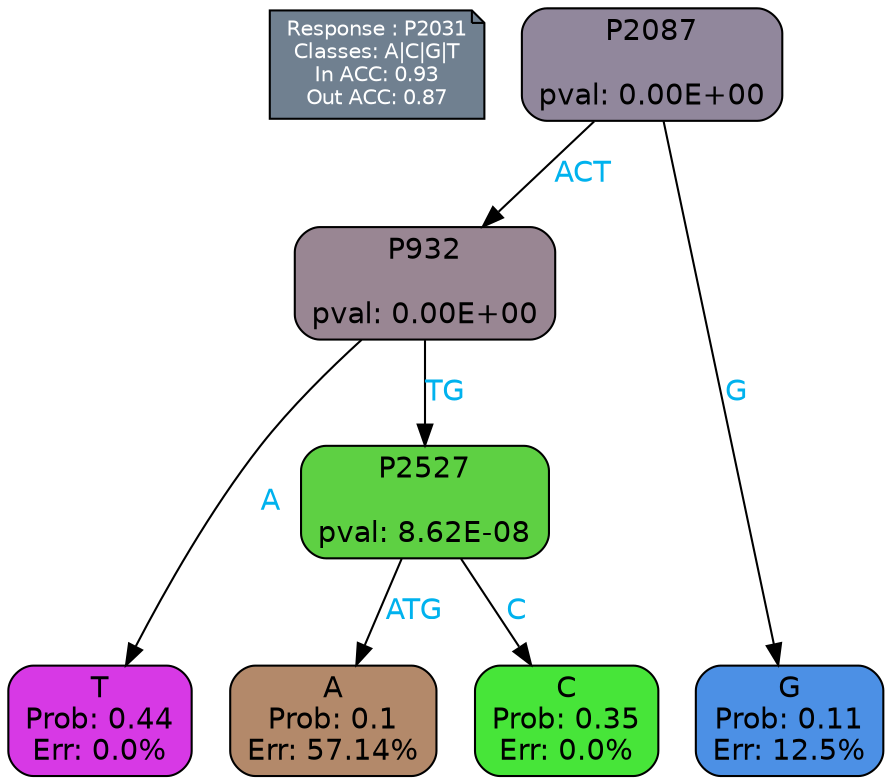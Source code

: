 digraph Tree {
node [shape=box, style="filled, rounded", color="black", fontname=helvetica] ;
graph [ranksep=equally, splines=polylines, bgcolor=transparent, dpi=600] ;
edge [fontname=helvetica] ;
LEGEND [label="Response : P2031
Classes: A|C|G|T
In ACC: 0.93
Out ACC: 0.87
",shape=note,align=left,style=filled,fillcolor="slategray",fontcolor="white",fontsize=10];1 [label="P2087

pval: 0.00E+00", fillcolor="#91879c"] ;
2 [label="P932

pval: 0.00E+00", fillcolor="#998693"] ;
3 [label="T
Prob: 0.44
Err: 0.0%", fillcolor="#d739e5"] ;
4 [label="P2527

pval: 8.62E-08", fillcolor="#5ed043"] ;
5 [label="A
Prob: 0.1
Err: 57.14%", fillcolor="#b3896a"] ;
6 [label="C
Prob: 0.35
Err: 0.0%", fillcolor="#47e539"] ;
7 [label="G
Prob: 0.11
Err: 12.5%", fillcolor="#4c90e5"] ;
1 -> 2 [label="ACT",fontcolor=deepskyblue2] ;
1 -> 7 [label="G",fontcolor=deepskyblue2] ;
2 -> 3 [label="A",fontcolor=deepskyblue2] ;
2 -> 4 [label="TG",fontcolor=deepskyblue2] ;
4 -> 5 [label="ATG",fontcolor=deepskyblue2] ;
4 -> 6 [label="C",fontcolor=deepskyblue2] ;
{rank = same; 3;5;6;7;}{rank = same; LEGEND;1;}}